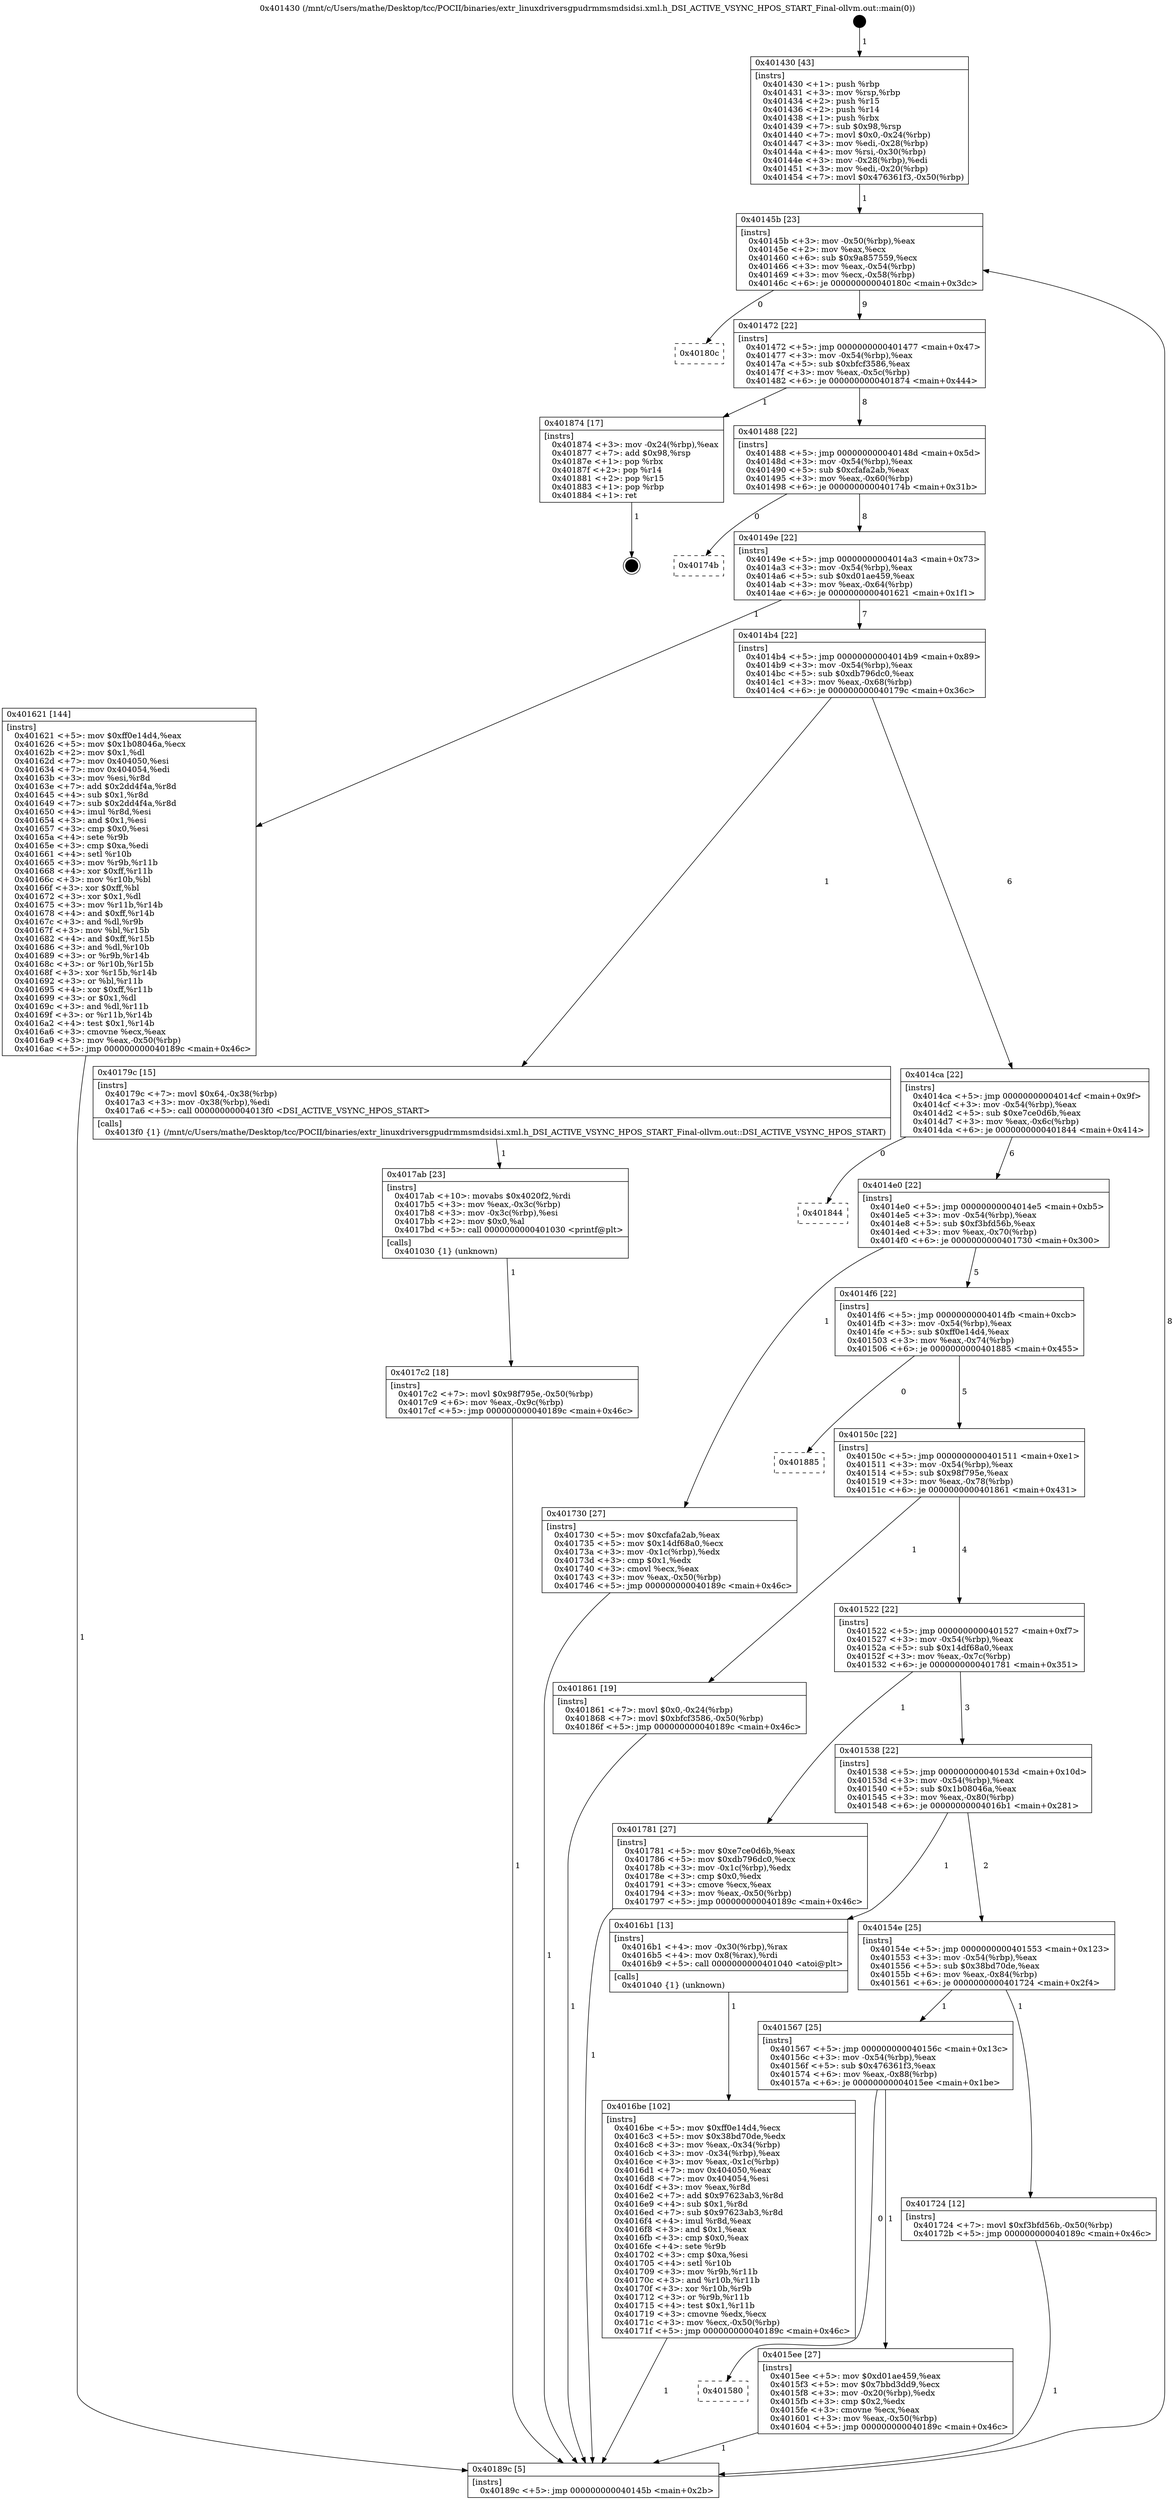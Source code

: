 digraph "0x401430" {
  label = "0x401430 (/mnt/c/Users/mathe/Desktop/tcc/POCII/binaries/extr_linuxdriversgpudrmmsmdsidsi.xml.h_DSI_ACTIVE_VSYNC_HPOS_START_Final-ollvm.out::main(0))"
  labelloc = "t"
  node[shape=record]

  Entry [label="",width=0.3,height=0.3,shape=circle,fillcolor=black,style=filled]
  "0x40145b" [label="{
     0x40145b [23]\l
     | [instrs]\l
     &nbsp;&nbsp;0x40145b \<+3\>: mov -0x50(%rbp),%eax\l
     &nbsp;&nbsp;0x40145e \<+2\>: mov %eax,%ecx\l
     &nbsp;&nbsp;0x401460 \<+6\>: sub $0x9a857559,%ecx\l
     &nbsp;&nbsp;0x401466 \<+3\>: mov %eax,-0x54(%rbp)\l
     &nbsp;&nbsp;0x401469 \<+3\>: mov %ecx,-0x58(%rbp)\l
     &nbsp;&nbsp;0x40146c \<+6\>: je 000000000040180c \<main+0x3dc\>\l
  }"]
  "0x40180c" [label="{
     0x40180c\l
  }", style=dashed]
  "0x401472" [label="{
     0x401472 [22]\l
     | [instrs]\l
     &nbsp;&nbsp;0x401472 \<+5\>: jmp 0000000000401477 \<main+0x47\>\l
     &nbsp;&nbsp;0x401477 \<+3\>: mov -0x54(%rbp),%eax\l
     &nbsp;&nbsp;0x40147a \<+5\>: sub $0xbfcf3586,%eax\l
     &nbsp;&nbsp;0x40147f \<+3\>: mov %eax,-0x5c(%rbp)\l
     &nbsp;&nbsp;0x401482 \<+6\>: je 0000000000401874 \<main+0x444\>\l
  }"]
  Exit [label="",width=0.3,height=0.3,shape=circle,fillcolor=black,style=filled,peripheries=2]
  "0x401874" [label="{
     0x401874 [17]\l
     | [instrs]\l
     &nbsp;&nbsp;0x401874 \<+3\>: mov -0x24(%rbp),%eax\l
     &nbsp;&nbsp;0x401877 \<+7\>: add $0x98,%rsp\l
     &nbsp;&nbsp;0x40187e \<+1\>: pop %rbx\l
     &nbsp;&nbsp;0x40187f \<+2\>: pop %r14\l
     &nbsp;&nbsp;0x401881 \<+2\>: pop %r15\l
     &nbsp;&nbsp;0x401883 \<+1\>: pop %rbp\l
     &nbsp;&nbsp;0x401884 \<+1\>: ret\l
  }"]
  "0x401488" [label="{
     0x401488 [22]\l
     | [instrs]\l
     &nbsp;&nbsp;0x401488 \<+5\>: jmp 000000000040148d \<main+0x5d\>\l
     &nbsp;&nbsp;0x40148d \<+3\>: mov -0x54(%rbp),%eax\l
     &nbsp;&nbsp;0x401490 \<+5\>: sub $0xcfafa2ab,%eax\l
     &nbsp;&nbsp;0x401495 \<+3\>: mov %eax,-0x60(%rbp)\l
     &nbsp;&nbsp;0x401498 \<+6\>: je 000000000040174b \<main+0x31b\>\l
  }"]
  "0x4017c2" [label="{
     0x4017c2 [18]\l
     | [instrs]\l
     &nbsp;&nbsp;0x4017c2 \<+7\>: movl $0x98f795e,-0x50(%rbp)\l
     &nbsp;&nbsp;0x4017c9 \<+6\>: mov %eax,-0x9c(%rbp)\l
     &nbsp;&nbsp;0x4017cf \<+5\>: jmp 000000000040189c \<main+0x46c\>\l
  }"]
  "0x40174b" [label="{
     0x40174b\l
  }", style=dashed]
  "0x40149e" [label="{
     0x40149e [22]\l
     | [instrs]\l
     &nbsp;&nbsp;0x40149e \<+5\>: jmp 00000000004014a3 \<main+0x73\>\l
     &nbsp;&nbsp;0x4014a3 \<+3\>: mov -0x54(%rbp),%eax\l
     &nbsp;&nbsp;0x4014a6 \<+5\>: sub $0xd01ae459,%eax\l
     &nbsp;&nbsp;0x4014ab \<+3\>: mov %eax,-0x64(%rbp)\l
     &nbsp;&nbsp;0x4014ae \<+6\>: je 0000000000401621 \<main+0x1f1\>\l
  }"]
  "0x4017ab" [label="{
     0x4017ab [23]\l
     | [instrs]\l
     &nbsp;&nbsp;0x4017ab \<+10\>: movabs $0x4020f2,%rdi\l
     &nbsp;&nbsp;0x4017b5 \<+3\>: mov %eax,-0x3c(%rbp)\l
     &nbsp;&nbsp;0x4017b8 \<+3\>: mov -0x3c(%rbp),%esi\l
     &nbsp;&nbsp;0x4017bb \<+2\>: mov $0x0,%al\l
     &nbsp;&nbsp;0x4017bd \<+5\>: call 0000000000401030 \<printf@plt\>\l
     | [calls]\l
     &nbsp;&nbsp;0x401030 \{1\} (unknown)\l
  }"]
  "0x401621" [label="{
     0x401621 [144]\l
     | [instrs]\l
     &nbsp;&nbsp;0x401621 \<+5\>: mov $0xff0e14d4,%eax\l
     &nbsp;&nbsp;0x401626 \<+5\>: mov $0x1b08046a,%ecx\l
     &nbsp;&nbsp;0x40162b \<+2\>: mov $0x1,%dl\l
     &nbsp;&nbsp;0x40162d \<+7\>: mov 0x404050,%esi\l
     &nbsp;&nbsp;0x401634 \<+7\>: mov 0x404054,%edi\l
     &nbsp;&nbsp;0x40163b \<+3\>: mov %esi,%r8d\l
     &nbsp;&nbsp;0x40163e \<+7\>: add $0x2dd4f4a,%r8d\l
     &nbsp;&nbsp;0x401645 \<+4\>: sub $0x1,%r8d\l
     &nbsp;&nbsp;0x401649 \<+7\>: sub $0x2dd4f4a,%r8d\l
     &nbsp;&nbsp;0x401650 \<+4\>: imul %r8d,%esi\l
     &nbsp;&nbsp;0x401654 \<+3\>: and $0x1,%esi\l
     &nbsp;&nbsp;0x401657 \<+3\>: cmp $0x0,%esi\l
     &nbsp;&nbsp;0x40165a \<+4\>: sete %r9b\l
     &nbsp;&nbsp;0x40165e \<+3\>: cmp $0xa,%edi\l
     &nbsp;&nbsp;0x401661 \<+4\>: setl %r10b\l
     &nbsp;&nbsp;0x401665 \<+3\>: mov %r9b,%r11b\l
     &nbsp;&nbsp;0x401668 \<+4\>: xor $0xff,%r11b\l
     &nbsp;&nbsp;0x40166c \<+3\>: mov %r10b,%bl\l
     &nbsp;&nbsp;0x40166f \<+3\>: xor $0xff,%bl\l
     &nbsp;&nbsp;0x401672 \<+3\>: xor $0x1,%dl\l
     &nbsp;&nbsp;0x401675 \<+3\>: mov %r11b,%r14b\l
     &nbsp;&nbsp;0x401678 \<+4\>: and $0xff,%r14b\l
     &nbsp;&nbsp;0x40167c \<+3\>: and %dl,%r9b\l
     &nbsp;&nbsp;0x40167f \<+3\>: mov %bl,%r15b\l
     &nbsp;&nbsp;0x401682 \<+4\>: and $0xff,%r15b\l
     &nbsp;&nbsp;0x401686 \<+3\>: and %dl,%r10b\l
     &nbsp;&nbsp;0x401689 \<+3\>: or %r9b,%r14b\l
     &nbsp;&nbsp;0x40168c \<+3\>: or %r10b,%r15b\l
     &nbsp;&nbsp;0x40168f \<+3\>: xor %r15b,%r14b\l
     &nbsp;&nbsp;0x401692 \<+3\>: or %bl,%r11b\l
     &nbsp;&nbsp;0x401695 \<+4\>: xor $0xff,%r11b\l
     &nbsp;&nbsp;0x401699 \<+3\>: or $0x1,%dl\l
     &nbsp;&nbsp;0x40169c \<+3\>: and %dl,%r11b\l
     &nbsp;&nbsp;0x40169f \<+3\>: or %r11b,%r14b\l
     &nbsp;&nbsp;0x4016a2 \<+4\>: test $0x1,%r14b\l
     &nbsp;&nbsp;0x4016a6 \<+3\>: cmovne %ecx,%eax\l
     &nbsp;&nbsp;0x4016a9 \<+3\>: mov %eax,-0x50(%rbp)\l
     &nbsp;&nbsp;0x4016ac \<+5\>: jmp 000000000040189c \<main+0x46c\>\l
  }"]
  "0x4014b4" [label="{
     0x4014b4 [22]\l
     | [instrs]\l
     &nbsp;&nbsp;0x4014b4 \<+5\>: jmp 00000000004014b9 \<main+0x89\>\l
     &nbsp;&nbsp;0x4014b9 \<+3\>: mov -0x54(%rbp),%eax\l
     &nbsp;&nbsp;0x4014bc \<+5\>: sub $0xdb796dc0,%eax\l
     &nbsp;&nbsp;0x4014c1 \<+3\>: mov %eax,-0x68(%rbp)\l
     &nbsp;&nbsp;0x4014c4 \<+6\>: je 000000000040179c \<main+0x36c\>\l
  }"]
  "0x4016be" [label="{
     0x4016be [102]\l
     | [instrs]\l
     &nbsp;&nbsp;0x4016be \<+5\>: mov $0xff0e14d4,%ecx\l
     &nbsp;&nbsp;0x4016c3 \<+5\>: mov $0x38bd70de,%edx\l
     &nbsp;&nbsp;0x4016c8 \<+3\>: mov %eax,-0x34(%rbp)\l
     &nbsp;&nbsp;0x4016cb \<+3\>: mov -0x34(%rbp),%eax\l
     &nbsp;&nbsp;0x4016ce \<+3\>: mov %eax,-0x1c(%rbp)\l
     &nbsp;&nbsp;0x4016d1 \<+7\>: mov 0x404050,%eax\l
     &nbsp;&nbsp;0x4016d8 \<+7\>: mov 0x404054,%esi\l
     &nbsp;&nbsp;0x4016df \<+3\>: mov %eax,%r8d\l
     &nbsp;&nbsp;0x4016e2 \<+7\>: add $0x97623ab3,%r8d\l
     &nbsp;&nbsp;0x4016e9 \<+4\>: sub $0x1,%r8d\l
     &nbsp;&nbsp;0x4016ed \<+7\>: sub $0x97623ab3,%r8d\l
     &nbsp;&nbsp;0x4016f4 \<+4\>: imul %r8d,%eax\l
     &nbsp;&nbsp;0x4016f8 \<+3\>: and $0x1,%eax\l
     &nbsp;&nbsp;0x4016fb \<+3\>: cmp $0x0,%eax\l
     &nbsp;&nbsp;0x4016fe \<+4\>: sete %r9b\l
     &nbsp;&nbsp;0x401702 \<+3\>: cmp $0xa,%esi\l
     &nbsp;&nbsp;0x401705 \<+4\>: setl %r10b\l
     &nbsp;&nbsp;0x401709 \<+3\>: mov %r9b,%r11b\l
     &nbsp;&nbsp;0x40170c \<+3\>: and %r10b,%r11b\l
     &nbsp;&nbsp;0x40170f \<+3\>: xor %r10b,%r9b\l
     &nbsp;&nbsp;0x401712 \<+3\>: or %r9b,%r11b\l
     &nbsp;&nbsp;0x401715 \<+4\>: test $0x1,%r11b\l
     &nbsp;&nbsp;0x401719 \<+3\>: cmovne %edx,%ecx\l
     &nbsp;&nbsp;0x40171c \<+3\>: mov %ecx,-0x50(%rbp)\l
     &nbsp;&nbsp;0x40171f \<+5\>: jmp 000000000040189c \<main+0x46c\>\l
  }"]
  "0x40179c" [label="{
     0x40179c [15]\l
     | [instrs]\l
     &nbsp;&nbsp;0x40179c \<+7\>: movl $0x64,-0x38(%rbp)\l
     &nbsp;&nbsp;0x4017a3 \<+3\>: mov -0x38(%rbp),%edi\l
     &nbsp;&nbsp;0x4017a6 \<+5\>: call 00000000004013f0 \<DSI_ACTIVE_VSYNC_HPOS_START\>\l
     | [calls]\l
     &nbsp;&nbsp;0x4013f0 \{1\} (/mnt/c/Users/mathe/Desktop/tcc/POCII/binaries/extr_linuxdriversgpudrmmsmdsidsi.xml.h_DSI_ACTIVE_VSYNC_HPOS_START_Final-ollvm.out::DSI_ACTIVE_VSYNC_HPOS_START)\l
  }"]
  "0x4014ca" [label="{
     0x4014ca [22]\l
     | [instrs]\l
     &nbsp;&nbsp;0x4014ca \<+5\>: jmp 00000000004014cf \<main+0x9f\>\l
     &nbsp;&nbsp;0x4014cf \<+3\>: mov -0x54(%rbp),%eax\l
     &nbsp;&nbsp;0x4014d2 \<+5\>: sub $0xe7ce0d6b,%eax\l
     &nbsp;&nbsp;0x4014d7 \<+3\>: mov %eax,-0x6c(%rbp)\l
     &nbsp;&nbsp;0x4014da \<+6\>: je 0000000000401844 \<main+0x414\>\l
  }"]
  "0x401430" [label="{
     0x401430 [43]\l
     | [instrs]\l
     &nbsp;&nbsp;0x401430 \<+1\>: push %rbp\l
     &nbsp;&nbsp;0x401431 \<+3\>: mov %rsp,%rbp\l
     &nbsp;&nbsp;0x401434 \<+2\>: push %r15\l
     &nbsp;&nbsp;0x401436 \<+2\>: push %r14\l
     &nbsp;&nbsp;0x401438 \<+1\>: push %rbx\l
     &nbsp;&nbsp;0x401439 \<+7\>: sub $0x98,%rsp\l
     &nbsp;&nbsp;0x401440 \<+7\>: movl $0x0,-0x24(%rbp)\l
     &nbsp;&nbsp;0x401447 \<+3\>: mov %edi,-0x28(%rbp)\l
     &nbsp;&nbsp;0x40144a \<+4\>: mov %rsi,-0x30(%rbp)\l
     &nbsp;&nbsp;0x40144e \<+3\>: mov -0x28(%rbp),%edi\l
     &nbsp;&nbsp;0x401451 \<+3\>: mov %edi,-0x20(%rbp)\l
     &nbsp;&nbsp;0x401454 \<+7\>: movl $0x476361f3,-0x50(%rbp)\l
  }"]
  "0x401844" [label="{
     0x401844\l
  }", style=dashed]
  "0x4014e0" [label="{
     0x4014e0 [22]\l
     | [instrs]\l
     &nbsp;&nbsp;0x4014e0 \<+5\>: jmp 00000000004014e5 \<main+0xb5\>\l
     &nbsp;&nbsp;0x4014e5 \<+3\>: mov -0x54(%rbp),%eax\l
     &nbsp;&nbsp;0x4014e8 \<+5\>: sub $0xf3bfd56b,%eax\l
     &nbsp;&nbsp;0x4014ed \<+3\>: mov %eax,-0x70(%rbp)\l
     &nbsp;&nbsp;0x4014f0 \<+6\>: je 0000000000401730 \<main+0x300\>\l
  }"]
  "0x40189c" [label="{
     0x40189c [5]\l
     | [instrs]\l
     &nbsp;&nbsp;0x40189c \<+5\>: jmp 000000000040145b \<main+0x2b\>\l
  }"]
  "0x401730" [label="{
     0x401730 [27]\l
     | [instrs]\l
     &nbsp;&nbsp;0x401730 \<+5\>: mov $0xcfafa2ab,%eax\l
     &nbsp;&nbsp;0x401735 \<+5\>: mov $0x14df68a0,%ecx\l
     &nbsp;&nbsp;0x40173a \<+3\>: mov -0x1c(%rbp),%edx\l
     &nbsp;&nbsp;0x40173d \<+3\>: cmp $0x1,%edx\l
     &nbsp;&nbsp;0x401740 \<+3\>: cmovl %ecx,%eax\l
     &nbsp;&nbsp;0x401743 \<+3\>: mov %eax,-0x50(%rbp)\l
     &nbsp;&nbsp;0x401746 \<+5\>: jmp 000000000040189c \<main+0x46c\>\l
  }"]
  "0x4014f6" [label="{
     0x4014f6 [22]\l
     | [instrs]\l
     &nbsp;&nbsp;0x4014f6 \<+5\>: jmp 00000000004014fb \<main+0xcb\>\l
     &nbsp;&nbsp;0x4014fb \<+3\>: mov -0x54(%rbp),%eax\l
     &nbsp;&nbsp;0x4014fe \<+5\>: sub $0xff0e14d4,%eax\l
     &nbsp;&nbsp;0x401503 \<+3\>: mov %eax,-0x74(%rbp)\l
     &nbsp;&nbsp;0x401506 \<+6\>: je 0000000000401885 \<main+0x455\>\l
  }"]
  "0x401580" [label="{
     0x401580\l
  }", style=dashed]
  "0x401885" [label="{
     0x401885\l
  }", style=dashed]
  "0x40150c" [label="{
     0x40150c [22]\l
     | [instrs]\l
     &nbsp;&nbsp;0x40150c \<+5\>: jmp 0000000000401511 \<main+0xe1\>\l
     &nbsp;&nbsp;0x401511 \<+3\>: mov -0x54(%rbp),%eax\l
     &nbsp;&nbsp;0x401514 \<+5\>: sub $0x98f795e,%eax\l
     &nbsp;&nbsp;0x401519 \<+3\>: mov %eax,-0x78(%rbp)\l
     &nbsp;&nbsp;0x40151c \<+6\>: je 0000000000401861 \<main+0x431\>\l
  }"]
  "0x4015ee" [label="{
     0x4015ee [27]\l
     | [instrs]\l
     &nbsp;&nbsp;0x4015ee \<+5\>: mov $0xd01ae459,%eax\l
     &nbsp;&nbsp;0x4015f3 \<+5\>: mov $0x7bbd3dd9,%ecx\l
     &nbsp;&nbsp;0x4015f8 \<+3\>: mov -0x20(%rbp),%edx\l
     &nbsp;&nbsp;0x4015fb \<+3\>: cmp $0x2,%edx\l
     &nbsp;&nbsp;0x4015fe \<+3\>: cmovne %ecx,%eax\l
     &nbsp;&nbsp;0x401601 \<+3\>: mov %eax,-0x50(%rbp)\l
     &nbsp;&nbsp;0x401604 \<+5\>: jmp 000000000040189c \<main+0x46c\>\l
  }"]
  "0x401861" [label="{
     0x401861 [19]\l
     | [instrs]\l
     &nbsp;&nbsp;0x401861 \<+7\>: movl $0x0,-0x24(%rbp)\l
     &nbsp;&nbsp;0x401868 \<+7\>: movl $0xbfcf3586,-0x50(%rbp)\l
     &nbsp;&nbsp;0x40186f \<+5\>: jmp 000000000040189c \<main+0x46c\>\l
  }"]
  "0x401522" [label="{
     0x401522 [22]\l
     | [instrs]\l
     &nbsp;&nbsp;0x401522 \<+5\>: jmp 0000000000401527 \<main+0xf7\>\l
     &nbsp;&nbsp;0x401527 \<+3\>: mov -0x54(%rbp),%eax\l
     &nbsp;&nbsp;0x40152a \<+5\>: sub $0x14df68a0,%eax\l
     &nbsp;&nbsp;0x40152f \<+3\>: mov %eax,-0x7c(%rbp)\l
     &nbsp;&nbsp;0x401532 \<+6\>: je 0000000000401781 \<main+0x351\>\l
  }"]
  "0x401567" [label="{
     0x401567 [25]\l
     | [instrs]\l
     &nbsp;&nbsp;0x401567 \<+5\>: jmp 000000000040156c \<main+0x13c\>\l
     &nbsp;&nbsp;0x40156c \<+3\>: mov -0x54(%rbp),%eax\l
     &nbsp;&nbsp;0x40156f \<+5\>: sub $0x476361f3,%eax\l
     &nbsp;&nbsp;0x401574 \<+6\>: mov %eax,-0x88(%rbp)\l
     &nbsp;&nbsp;0x40157a \<+6\>: je 00000000004015ee \<main+0x1be\>\l
  }"]
  "0x401781" [label="{
     0x401781 [27]\l
     | [instrs]\l
     &nbsp;&nbsp;0x401781 \<+5\>: mov $0xe7ce0d6b,%eax\l
     &nbsp;&nbsp;0x401786 \<+5\>: mov $0xdb796dc0,%ecx\l
     &nbsp;&nbsp;0x40178b \<+3\>: mov -0x1c(%rbp),%edx\l
     &nbsp;&nbsp;0x40178e \<+3\>: cmp $0x0,%edx\l
     &nbsp;&nbsp;0x401791 \<+3\>: cmove %ecx,%eax\l
     &nbsp;&nbsp;0x401794 \<+3\>: mov %eax,-0x50(%rbp)\l
     &nbsp;&nbsp;0x401797 \<+5\>: jmp 000000000040189c \<main+0x46c\>\l
  }"]
  "0x401538" [label="{
     0x401538 [22]\l
     | [instrs]\l
     &nbsp;&nbsp;0x401538 \<+5\>: jmp 000000000040153d \<main+0x10d\>\l
     &nbsp;&nbsp;0x40153d \<+3\>: mov -0x54(%rbp),%eax\l
     &nbsp;&nbsp;0x401540 \<+5\>: sub $0x1b08046a,%eax\l
     &nbsp;&nbsp;0x401545 \<+3\>: mov %eax,-0x80(%rbp)\l
     &nbsp;&nbsp;0x401548 \<+6\>: je 00000000004016b1 \<main+0x281\>\l
  }"]
  "0x401724" [label="{
     0x401724 [12]\l
     | [instrs]\l
     &nbsp;&nbsp;0x401724 \<+7\>: movl $0xf3bfd56b,-0x50(%rbp)\l
     &nbsp;&nbsp;0x40172b \<+5\>: jmp 000000000040189c \<main+0x46c\>\l
  }"]
  "0x4016b1" [label="{
     0x4016b1 [13]\l
     | [instrs]\l
     &nbsp;&nbsp;0x4016b1 \<+4\>: mov -0x30(%rbp),%rax\l
     &nbsp;&nbsp;0x4016b5 \<+4\>: mov 0x8(%rax),%rdi\l
     &nbsp;&nbsp;0x4016b9 \<+5\>: call 0000000000401040 \<atoi@plt\>\l
     | [calls]\l
     &nbsp;&nbsp;0x401040 \{1\} (unknown)\l
  }"]
  "0x40154e" [label="{
     0x40154e [25]\l
     | [instrs]\l
     &nbsp;&nbsp;0x40154e \<+5\>: jmp 0000000000401553 \<main+0x123\>\l
     &nbsp;&nbsp;0x401553 \<+3\>: mov -0x54(%rbp),%eax\l
     &nbsp;&nbsp;0x401556 \<+5\>: sub $0x38bd70de,%eax\l
     &nbsp;&nbsp;0x40155b \<+6\>: mov %eax,-0x84(%rbp)\l
     &nbsp;&nbsp;0x401561 \<+6\>: je 0000000000401724 \<main+0x2f4\>\l
  }"]
  Entry -> "0x401430" [label=" 1"]
  "0x40145b" -> "0x40180c" [label=" 0"]
  "0x40145b" -> "0x401472" [label=" 9"]
  "0x401874" -> Exit [label=" 1"]
  "0x401472" -> "0x401874" [label=" 1"]
  "0x401472" -> "0x401488" [label=" 8"]
  "0x401861" -> "0x40189c" [label=" 1"]
  "0x401488" -> "0x40174b" [label=" 0"]
  "0x401488" -> "0x40149e" [label=" 8"]
  "0x4017c2" -> "0x40189c" [label=" 1"]
  "0x40149e" -> "0x401621" [label=" 1"]
  "0x40149e" -> "0x4014b4" [label=" 7"]
  "0x4017ab" -> "0x4017c2" [label=" 1"]
  "0x4014b4" -> "0x40179c" [label=" 1"]
  "0x4014b4" -> "0x4014ca" [label=" 6"]
  "0x40179c" -> "0x4017ab" [label=" 1"]
  "0x4014ca" -> "0x401844" [label=" 0"]
  "0x4014ca" -> "0x4014e0" [label=" 6"]
  "0x401781" -> "0x40189c" [label=" 1"]
  "0x4014e0" -> "0x401730" [label=" 1"]
  "0x4014e0" -> "0x4014f6" [label=" 5"]
  "0x401730" -> "0x40189c" [label=" 1"]
  "0x4014f6" -> "0x401885" [label=" 0"]
  "0x4014f6" -> "0x40150c" [label=" 5"]
  "0x401724" -> "0x40189c" [label=" 1"]
  "0x40150c" -> "0x401861" [label=" 1"]
  "0x40150c" -> "0x401522" [label=" 4"]
  "0x4016be" -> "0x40189c" [label=" 1"]
  "0x401522" -> "0x401781" [label=" 1"]
  "0x401522" -> "0x401538" [label=" 3"]
  "0x401621" -> "0x40189c" [label=" 1"]
  "0x401538" -> "0x4016b1" [label=" 1"]
  "0x401538" -> "0x40154e" [label=" 2"]
  "0x40189c" -> "0x40145b" [label=" 8"]
  "0x40154e" -> "0x401724" [label=" 1"]
  "0x40154e" -> "0x401567" [label=" 1"]
  "0x4016b1" -> "0x4016be" [label=" 1"]
  "0x401567" -> "0x4015ee" [label=" 1"]
  "0x401567" -> "0x401580" [label=" 0"]
  "0x4015ee" -> "0x40189c" [label=" 1"]
  "0x401430" -> "0x40145b" [label=" 1"]
}
